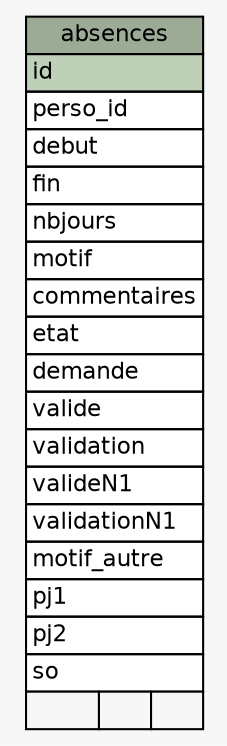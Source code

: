 // dot 2.26.3 on Linux 3.2.0-4-amd64
// SchemaSpy rev 590
digraph "absences" {
  graph [
    rankdir="RL"
    bgcolor="#f7f7f7"
    nodesep="0.18"
    ranksep="0.46"
    fontname="Helvetica"
    fontsize="11"
  ];
  node [
    fontname="Helvetica"
    fontsize="11"
    shape="plaintext"
  ];
  edge [
    arrowsize="0.8"
  ];
  "absences" [
    label=<
    <TABLE BORDER="0" CELLBORDER="1" CELLSPACING="0" BGCOLOR="#ffffff">
      <TR><TD COLSPAN="3" BGCOLOR="#9bab96" ALIGN="CENTER">absences</TD></TR>
      <TR><TD PORT="id" COLSPAN="3" BGCOLOR="#bed1b8" ALIGN="LEFT">id</TD></TR>
      <TR><TD PORT="perso_id" COLSPAN="3" ALIGN="LEFT">perso_id</TD></TR>
      <TR><TD PORT="debut" COLSPAN="3" ALIGN="LEFT">debut</TD></TR>
      <TR><TD PORT="fin" COLSPAN="3" ALIGN="LEFT">fin</TD></TR>
      <TR><TD PORT="nbjours" COLSPAN="3" ALIGN="LEFT">nbjours</TD></TR>
      <TR><TD PORT="motif" COLSPAN="3" ALIGN="LEFT">motif</TD></TR>
      <TR><TD PORT="commentaires" COLSPAN="3" ALIGN="LEFT">commentaires</TD></TR>
      <TR><TD PORT="etat" COLSPAN="3" ALIGN="LEFT">etat</TD></TR>
      <TR><TD PORT="demande" COLSPAN="3" ALIGN="LEFT">demande</TD></TR>
      <TR><TD PORT="valide" COLSPAN="3" ALIGN="LEFT">valide</TD></TR>
      <TR><TD PORT="validation" COLSPAN="3" ALIGN="LEFT">validation</TD></TR>
      <TR><TD PORT="valideN1" COLSPAN="3" ALIGN="LEFT">valideN1</TD></TR>
      <TR><TD PORT="validationN1" COLSPAN="3" ALIGN="LEFT">validationN1</TD></TR>
      <TR><TD PORT="motif_autre" COLSPAN="3" ALIGN="LEFT">motif_autre</TD></TR>
      <TR><TD PORT="pj1" COLSPAN="3" ALIGN="LEFT">pj1</TD></TR>
      <TR><TD PORT="pj2" COLSPAN="3" ALIGN="LEFT">pj2</TD></TR>
      <TR><TD PORT="so" COLSPAN="3" ALIGN="LEFT">so</TD></TR>
      <TR><TD ALIGN="LEFT" BGCOLOR="#f7f7f7">  </TD><TD ALIGN="RIGHT" BGCOLOR="#f7f7f7">  </TD><TD ALIGN="RIGHT" BGCOLOR="#f7f7f7">  </TD></TR>
    </TABLE>>
    URL="tables/absences.html"
    tooltip="absences"
  ];
}
